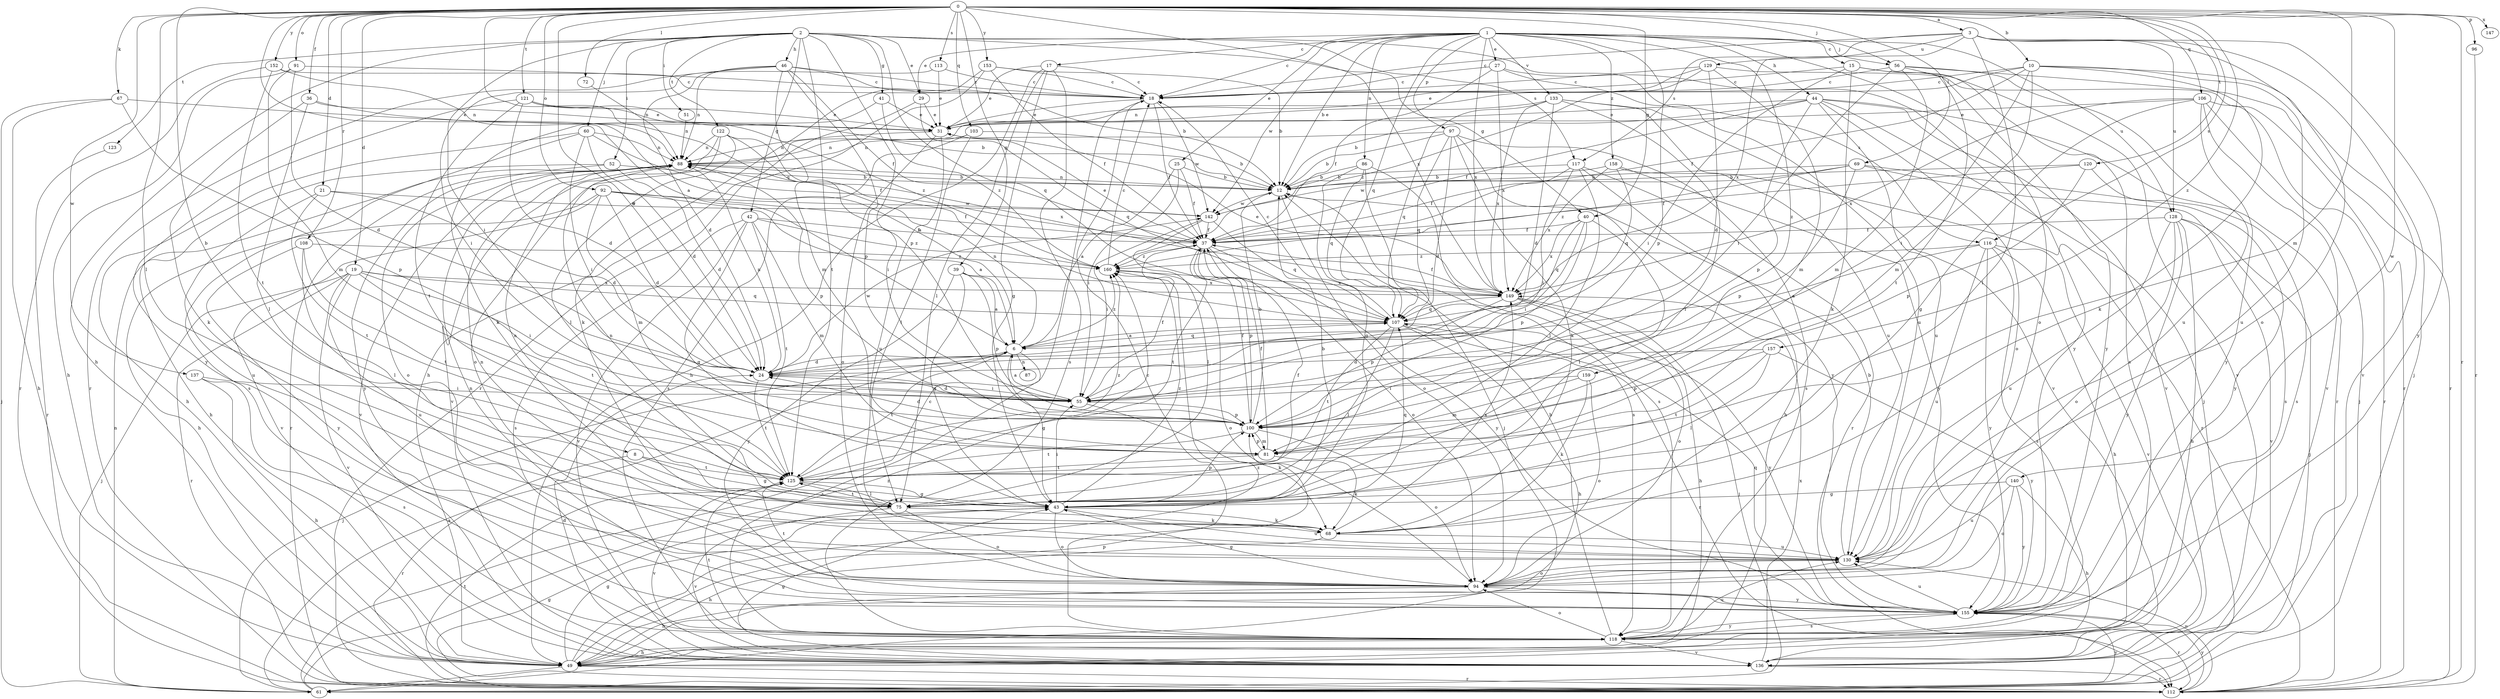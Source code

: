 strict digraph  {
0;
1;
2;
3;
6;
8;
10;
12;
15;
17;
18;
19;
21;
24;
25;
27;
29;
31;
36;
37;
39;
40;
41;
42;
43;
44;
46;
49;
51;
52;
55;
56;
60;
61;
67;
68;
69;
72;
75;
81;
86;
87;
88;
91;
92;
94;
96;
97;
100;
103;
106;
107;
108;
112;
113;
116;
117;
118;
120;
121;
122;
123;
125;
128;
129;
130;
133;
136;
137;
140;
142;
147;
149;
152;
153;
155;
157;
158;
159;
160;
0 -> 3  [label=a];
0 -> 6  [label=a];
0 -> 8  [label=b];
0 -> 10  [label=b];
0 -> 19  [label=d];
0 -> 21  [label=d];
0 -> 24  [label=d];
0 -> 36  [label=f];
0 -> 39  [label=g];
0 -> 40  [label=g];
0 -> 56  [label=j];
0 -> 67  [label=k];
0 -> 69  [label=l];
0 -> 72  [label=l];
0 -> 75  [label=l];
0 -> 81  [label=m];
0 -> 91  [label=o];
0 -> 92  [label=o];
0 -> 96  [label=p];
0 -> 103  [label=q];
0 -> 106  [label=q];
0 -> 107  [label=q];
0 -> 108  [label=r];
0 -> 112  [label=r];
0 -> 113  [label=s];
0 -> 116  [label=s];
0 -> 120  [label=t];
0 -> 121  [label=t];
0 -> 137  [label=w];
0 -> 140  [label=w];
0 -> 147  [label=x];
0 -> 149  [label=x];
0 -> 152  [label=y];
0 -> 153  [label=y];
0 -> 157  [label=z];
1 -> 12  [label=b];
1 -> 15  [label=c];
1 -> 17  [label=c];
1 -> 18  [label=c];
1 -> 25  [label=e];
1 -> 27  [label=e];
1 -> 29  [label=e];
1 -> 44  [label=h];
1 -> 56  [label=j];
1 -> 86  [label=n];
1 -> 94  [label=o];
1 -> 97  [label=p];
1 -> 100  [label=p];
1 -> 107  [label=q];
1 -> 128  [label=u];
1 -> 133  [label=v];
1 -> 142  [label=w];
1 -> 149  [label=x];
1 -> 158  [label=z];
1 -> 159  [label=z];
2 -> 29  [label=e];
2 -> 40  [label=g];
2 -> 41  [label=g];
2 -> 42  [label=g];
2 -> 46  [label=h];
2 -> 49  [label=h];
2 -> 51  [label=i];
2 -> 52  [label=i];
2 -> 55  [label=i];
2 -> 60  [label=j];
2 -> 100  [label=p];
2 -> 107  [label=q];
2 -> 116  [label=s];
2 -> 117  [label=s];
2 -> 122  [label=t];
2 -> 123  [label=t];
2 -> 125  [label=t];
3 -> 18  [label=c];
3 -> 61  [label=j];
3 -> 75  [label=l];
3 -> 94  [label=o];
3 -> 117  [label=s];
3 -> 128  [label=u];
3 -> 129  [label=u];
3 -> 149  [label=x];
3 -> 155  [label=y];
6 -> 24  [label=d];
6 -> 43  [label=g];
6 -> 61  [label=j];
6 -> 87  [label=n];
6 -> 88  [label=n];
6 -> 107  [label=q];
6 -> 118  [label=s];
6 -> 125  [label=t];
6 -> 160  [label=z];
8 -> 43  [label=g];
8 -> 112  [label=r];
8 -> 125  [label=t];
10 -> 18  [label=c];
10 -> 37  [label=f];
10 -> 55  [label=i];
10 -> 68  [label=k];
10 -> 81  [label=m];
10 -> 88  [label=n];
10 -> 130  [label=u];
10 -> 136  [label=v];
12 -> 88  [label=n];
12 -> 94  [label=o];
12 -> 118  [label=s];
12 -> 142  [label=w];
15 -> 18  [label=c];
15 -> 55  [label=i];
15 -> 68  [label=k];
15 -> 118  [label=s];
15 -> 136  [label=v];
15 -> 155  [label=y];
17 -> 18  [label=c];
17 -> 31  [label=e];
17 -> 43  [label=g];
17 -> 49  [label=h];
17 -> 75  [label=l];
17 -> 118  [label=s];
18 -> 31  [label=e];
18 -> 37  [label=f];
18 -> 142  [label=w];
19 -> 55  [label=i];
19 -> 61  [label=j];
19 -> 107  [label=q];
19 -> 112  [label=r];
19 -> 125  [label=t];
19 -> 130  [label=u];
19 -> 136  [label=v];
19 -> 149  [label=x];
21 -> 24  [label=d];
21 -> 125  [label=t];
21 -> 130  [label=u];
21 -> 142  [label=w];
24 -> 55  [label=i];
24 -> 88  [label=n];
24 -> 125  [label=t];
24 -> 142  [label=w];
25 -> 6  [label=a];
25 -> 12  [label=b];
25 -> 37  [label=f];
25 -> 55  [label=i];
27 -> 18  [label=c];
27 -> 37  [label=f];
27 -> 130  [label=u];
27 -> 149  [label=x];
27 -> 155  [label=y];
29 -> 31  [label=e];
29 -> 68  [label=k];
29 -> 107  [label=q];
31 -> 88  [label=n];
31 -> 94  [label=o];
31 -> 130  [label=u];
36 -> 6  [label=a];
36 -> 31  [label=e];
36 -> 68  [label=k];
36 -> 75  [label=l];
37 -> 31  [label=e];
37 -> 94  [label=o];
37 -> 100  [label=p];
37 -> 125  [label=t];
37 -> 155  [label=y];
37 -> 160  [label=z];
39 -> 6  [label=a];
39 -> 43  [label=g];
39 -> 100  [label=p];
39 -> 149  [label=x];
39 -> 155  [label=y];
40 -> 37  [label=f];
40 -> 55  [label=i];
40 -> 75  [label=l];
40 -> 100  [label=p];
40 -> 107  [label=q];
40 -> 149  [label=x];
41 -> 31  [label=e];
41 -> 68  [label=k];
41 -> 160  [label=z];
42 -> 37  [label=f];
42 -> 43  [label=g];
42 -> 81  [label=m];
42 -> 118  [label=s];
42 -> 125  [label=t];
42 -> 136  [label=v];
42 -> 160  [label=z];
43 -> 12  [label=b];
43 -> 55  [label=i];
43 -> 68  [label=k];
43 -> 88  [label=n];
43 -> 94  [label=o];
43 -> 100  [label=p];
43 -> 107  [label=q];
43 -> 130  [label=u];
43 -> 160  [label=z];
44 -> 12  [label=b];
44 -> 31  [label=e];
44 -> 37  [label=f];
44 -> 61  [label=j];
44 -> 94  [label=o];
44 -> 100  [label=p];
44 -> 112  [label=r];
44 -> 130  [label=u];
44 -> 136  [label=v];
46 -> 12  [label=b];
46 -> 18  [label=c];
46 -> 24  [label=d];
46 -> 37  [label=f];
46 -> 81  [label=m];
46 -> 88  [label=n];
46 -> 100  [label=p];
46 -> 112  [label=r];
49 -> 43  [label=g];
49 -> 61  [label=j];
49 -> 100  [label=p];
49 -> 112  [label=r];
49 -> 160  [label=z];
51 -> 88  [label=n];
52 -> 12  [label=b];
52 -> 24  [label=d];
52 -> 49  [label=h];
52 -> 155  [label=y];
55 -> 6  [label=a];
55 -> 24  [label=d];
55 -> 37  [label=f];
55 -> 68  [label=k];
55 -> 100  [label=p];
56 -> 18  [label=c];
56 -> 55  [label=i];
56 -> 81  [label=m];
56 -> 112  [label=r];
56 -> 125  [label=t];
56 -> 130  [label=u];
60 -> 24  [label=d];
60 -> 37  [label=f];
60 -> 49  [label=h];
60 -> 55  [label=i];
60 -> 88  [label=n];
60 -> 118  [label=s];
61 -> 6  [label=a];
61 -> 18  [label=c];
61 -> 88  [label=n];
61 -> 155  [label=y];
61 -> 160  [label=z];
67 -> 31  [label=e];
67 -> 49  [label=h];
67 -> 61  [label=j];
67 -> 100  [label=p];
68 -> 49  [label=h];
68 -> 130  [label=u];
68 -> 149  [label=x];
69 -> 12  [label=b];
69 -> 100  [label=p];
69 -> 118  [label=s];
69 -> 142  [label=w];
69 -> 155  [label=y];
69 -> 160  [label=z];
72 -> 88  [label=n];
75 -> 37  [label=f];
75 -> 68  [label=k];
75 -> 88  [label=n];
75 -> 94  [label=o];
75 -> 125  [label=t];
75 -> 136  [label=v];
81 -> 37  [label=f];
81 -> 68  [label=k];
81 -> 100  [label=p];
81 -> 125  [label=t];
86 -> 12  [label=b];
86 -> 43  [label=g];
86 -> 61  [label=j];
86 -> 107  [label=q];
86 -> 118  [label=s];
88 -> 12  [label=b];
88 -> 94  [label=o];
88 -> 100  [label=p];
88 -> 112  [label=r];
88 -> 136  [label=v];
91 -> 18  [label=c];
91 -> 24  [label=d];
91 -> 49  [label=h];
91 -> 81  [label=m];
92 -> 6  [label=a];
92 -> 24  [label=d];
92 -> 37  [label=f];
92 -> 49  [label=h];
92 -> 81  [label=m];
92 -> 136  [label=v];
92 -> 142  [label=w];
94 -> 43  [label=g];
94 -> 49  [label=h];
94 -> 125  [label=t];
94 -> 155  [label=y];
96 -> 112  [label=r];
97 -> 12  [label=b];
97 -> 24  [label=d];
97 -> 68  [label=k];
97 -> 88  [label=n];
97 -> 107  [label=q];
97 -> 118  [label=s];
97 -> 155  [label=y];
100 -> 12  [label=b];
100 -> 24  [label=d];
100 -> 37  [label=f];
100 -> 81  [label=m];
100 -> 94  [label=o];
100 -> 125  [label=t];
103 -> 12  [label=b];
103 -> 75  [label=l];
103 -> 88  [label=n];
103 -> 118  [label=s];
106 -> 31  [label=e];
106 -> 43  [label=g];
106 -> 61  [label=j];
106 -> 112  [label=r];
106 -> 136  [label=v];
106 -> 149  [label=x];
106 -> 155  [label=y];
107 -> 6  [label=a];
107 -> 18  [label=c];
107 -> 49  [label=h];
107 -> 75  [label=l];
107 -> 112  [label=r];
107 -> 125  [label=t];
107 -> 155  [label=y];
108 -> 75  [label=l];
108 -> 125  [label=t];
108 -> 155  [label=y];
108 -> 160  [label=z];
112 -> 43  [label=g];
112 -> 125  [label=t];
112 -> 130  [label=u];
112 -> 155  [label=y];
113 -> 18  [label=c];
113 -> 31  [label=e];
113 -> 55  [label=i];
116 -> 6  [label=a];
116 -> 49  [label=h];
116 -> 118  [label=s];
116 -> 130  [label=u];
116 -> 136  [label=v];
116 -> 155  [label=y];
116 -> 160  [label=z];
117 -> 12  [label=b];
117 -> 37  [label=f];
117 -> 49  [label=h];
117 -> 55  [label=i];
117 -> 75  [label=l];
117 -> 112  [label=r];
118 -> 12  [label=b];
118 -> 18  [label=c];
118 -> 49  [label=h];
118 -> 94  [label=o];
118 -> 125  [label=t];
118 -> 130  [label=u];
118 -> 136  [label=v];
118 -> 155  [label=y];
120 -> 12  [label=b];
120 -> 37  [label=f];
120 -> 100  [label=p];
120 -> 118  [label=s];
121 -> 12  [label=b];
121 -> 24  [label=d];
121 -> 31  [label=e];
121 -> 125  [label=t];
121 -> 155  [label=y];
121 -> 160  [label=z];
122 -> 55  [label=i];
122 -> 75  [label=l];
122 -> 88  [label=n];
122 -> 94  [label=o];
122 -> 136  [label=v];
122 -> 149  [label=x];
123 -> 112  [label=r];
125 -> 43  [label=g];
125 -> 75  [label=l];
125 -> 136  [label=v];
125 -> 160  [label=z];
128 -> 37  [label=f];
128 -> 49  [label=h];
128 -> 61  [label=j];
128 -> 94  [label=o];
128 -> 130  [label=u];
128 -> 136  [label=v];
128 -> 155  [label=y];
129 -> 18  [label=c];
129 -> 24  [label=d];
129 -> 31  [label=e];
129 -> 81  [label=m];
129 -> 112  [label=r];
129 -> 160  [label=z];
130 -> 12  [label=b];
130 -> 88  [label=n];
130 -> 94  [label=o];
133 -> 24  [label=d];
133 -> 31  [label=e];
133 -> 75  [label=l];
133 -> 107  [label=q];
133 -> 130  [label=u];
133 -> 136  [label=v];
133 -> 149  [label=x];
136 -> 24  [label=d];
136 -> 43  [label=g];
136 -> 112  [label=r];
136 -> 149  [label=x];
137 -> 49  [label=h];
137 -> 55  [label=i];
137 -> 118  [label=s];
140 -> 43  [label=g];
140 -> 49  [label=h];
140 -> 94  [label=o];
140 -> 130  [label=u];
140 -> 155  [label=y];
142 -> 37  [label=f];
142 -> 55  [label=i];
142 -> 75  [label=l];
142 -> 107  [label=q];
149 -> 31  [label=e];
149 -> 37  [label=f];
149 -> 49  [label=h];
149 -> 61  [label=j];
149 -> 94  [label=o];
149 -> 100  [label=p];
149 -> 107  [label=q];
152 -> 18  [label=c];
152 -> 88  [label=n];
152 -> 112  [label=r];
152 -> 125  [label=t];
153 -> 12  [label=b];
153 -> 18  [label=c];
153 -> 37  [label=f];
153 -> 49  [label=h];
153 -> 112  [label=r];
155 -> 88  [label=n];
155 -> 107  [label=q];
155 -> 112  [label=r];
155 -> 118  [label=s];
155 -> 130  [label=u];
157 -> 24  [label=d];
157 -> 75  [label=l];
157 -> 100  [label=p];
157 -> 125  [label=t];
157 -> 155  [label=y];
158 -> 12  [label=b];
158 -> 107  [label=q];
158 -> 112  [label=r];
158 -> 149  [label=x];
158 -> 155  [label=y];
159 -> 55  [label=i];
159 -> 68  [label=k];
159 -> 81  [label=m];
159 -> 94  [label=o];
160 -> 18  [label=c];
160 -> 94  [label=o];
160 -> 149  [label=x];
}
